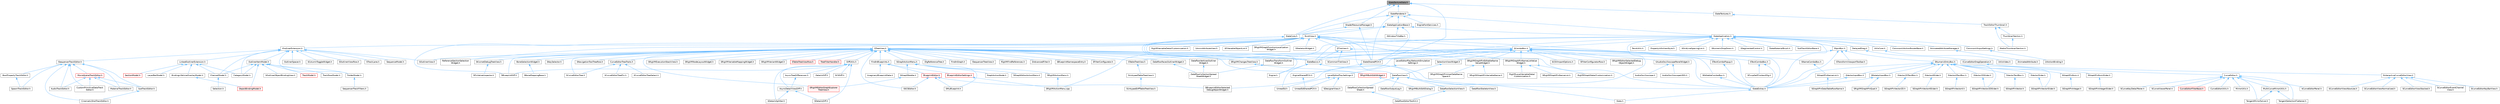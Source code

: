 digraph "SlateTextureData.h"
{
 // INTERACTIVE_SVG=YES
 // LATEX_PDF_SIZE
  bgcolor="transparent";
  edge [fontname=Helvetica,fontsize=10,labelfontname=Helvetica,labelfontsize=10];
  node [fontname=Helvetica,fontsize=10,shape=box,height=0.2,width=0.4];
  Node1 [id="Node000001",label="SlateTextureData.h",height=0.2,width=0.4,color="gray40", fillcolor="grey60", style="filled", fontcolor="black",tooltip=" "];
  Node1 -> Node2 [id="edge1_Node000001_Node000002",dir="back",color="steelblue1",style="solid",tooltip=" "];
  Node2 [id="Node000002",label="ShaderResourceManager.h",height=0.2,width=0.4,color="grey40", fillcolor="white", style="filled",URL="$d9/d80/ShaderResourceManager_8h.html",tooltip=" "];
  Node2 -> Node3 [id="edge2_Node000002_Node000003",dir="back",color="steelblue1",style="solid",tooltip=" "];
  Node3 [id="Node000003",label="SlateCore.h",height=0.2,width=0.4,color="grey40", fillcolor="white", style="filled",URL="$dc/d03/SlateCore_8h.html",tooltip=" "];
  Node3 -> Node4 [id="edge3_Node000003_Node000004",dir="back",color="steelblue1",style="solid",tooltip=" "];
  Node4 [id="Node000004",label="Engine.h",height=0.2,width=0.4,color="grey40", fillcolor="white", style="filled",URL="$d1/d34/Public_2Engine_8h.html",tooltip=" "];
  Node3 -> Node5 [id="edge4_Node000003_Node000005",dir="back",color="steelblue1",style="solid",tooltip=" "];
  Node5 [id="Node000005",label="SlateBasics.h",height=0.2,width=0.4,color="grey40", fillcolor="white", style="filled",URL="$da/d2f/SlateBasics_8h.html",tooltip=" "];
  Node5 -> Node4 [id="edge5_Node000005_Node000004",dir="back",color="steelblue1",style="solid",tooltip=" "];
  Node5 -> Node6 [id="edge6_Node000005_Node000006",dir="back",color="steelblue1",style="solid",tooltip=" "];
  Node6 [id="Node000006",label="Slate.h",height=0.2,width=0.4,color="grey40", fillcolor="white", style="filled",URL="$d2/dc0/Slate_8h.html",tooltip=" "];
  Node5 -> Node7 [id="edge7_Node000005_Node000007",dir="back",color="steelblue1",style="solid",tooltip=" "];
  Node7 [id="Node000007",label="SlateExtras.h",height=0.2,width=0.4,color="grey40", fillcolor="white", style="filled",URL="$d8/dec/SlateExtras_8h.html",tooltip=" "];
  Node7 -> Node6 [id="edge8_Node000007_Node000006",dir="back",color="steelblue1",style="solid",tooltip=" "];
  Node5 -> Node8 [id="edge9_Node000005_Node000008",dir="back",color="steelblue1",style="solid",tooltip=" "];
  Node8 [id="Node000008",label="UnrealEd.h",height=0.2,width=0.4,color="grey40", fillcolor="white", style="filled",URL="$d2/d5f/UnrealEd_8h.html",tooltip=" "];
  Node2 -> Node9 [id="edge10_Node000002_Node000009",dir="back",color="steelblue1",style="solid",tooltip=" "];
  Node9 [id="Node000009",label="SlateSharedPCH.h",height=0.2,width=0.4,color="grey40", fillcolor="white", style="filled",URL="$d1/dfc/SlateSharedPCH_8h.html",tooltip=" "];
  Node9 -> Node10 [id="edge11_Node000009_Node000010",dir="back",color="steelblue1",style="solid",tooltip=" "];
  Node10 [id="Node000010",label="EngineSharedPCH.h",height=0.2,width=0.4,color="grey40", fillcolor="white", style="filled",URL="$dc/dbb/EngineSharedPCH_8h.html",tooltip=" "];
  Node10 -> Node11 [id="edge12_Node000010_Node000011",dir="back",color="steelblue1",style="solid",tooltip=" "];
  Node11 [id="Node000011",label="UnrealEdSharedPCH.h",height=0.2,width=0.4,color="grey40", fillcolor="white", style="filled",URL="$d1/de6/UnrealEdSharedPCH_8h.html",tooltip=" "];
  Node1 -> Node3 [id="edge13_Node000001_Node000003",dir="back",color="steelblue1",style="solid",tooltip=" "];
  Node1 -> Node12 [id="edge14_Node000001_Node000012",dir="back",color="steelblue1",style="solid",tooltip=" "];
  Node12 [id="Node000012",label="SlateRenderer.h",height=0.2,width=0.4,color="grey40", fillcolor="white", style="filled",URL="$d7/d93/SlateRenderer_8h.html",tooltip=" "];
  Node12 -> Node13 [id="edge15_Node000012_Node000013",dir="back",color="steelblue1",style="solid",tooltip=" "];
  Node13 [id="Node000013",label="EngineFontServices.h",height=0.2,width=0.4,color="grey40", fillcolor="white", style="filled",URL="$d2/df7/EngineFontServices_8h.html",tooltip=" "];
  Node12 -> Node14 [id="edge16_Node000012_Node000014",dir="back",color="steelblue1",style="solid",tooltip=" "];
  Node14 [id="Node000014",label="SlateApplication.h",height=0.2,width=0.4,color="grey40", fillcolor="white", style="filled",URL="$db/d28/SlateApplication_8h.html",tooltip=" "];
  Node14 -> Node15 [id="edge17_Node000014_Node000015",dir="back",color="steelblue1",style="solid",tooltip=" "];
  Node15 [id="Node000015",label="AnimatedAttributeManager.h",height=0.2,width=0.4,color="grey40", fillcolor="white", style="filled",URL="$d8/d68/AnimatedAttributeManager_8h.html",tooltip=" "];
  Node15 -> Node16 [id="edge18_Node000015_Node000016",dir="back",color="steelblue1",style="solid",tooltip=" "];
  Node16 [id="Node000016",label="AnimatedAttribute.h",height=0.2,width=0.4,color="grey40", fillcolor="white", style="filled",URL="$dd/df4/AnimatedAttribute_8h.html",tooltip=" "];
  Node14 -> Node17 [id="edge19_Node000014_Node000017",dir="back",color="steelblue1",style="solid",tooltip=" "];
  Node17 [id="Node000017",label="CommonUIActionRouterBase.h",height=0.2,width=0.4,color="grey40", fillcolor="white", style="filled",URL="$d9/dd5/CommonUIActionRouterBase_8h.html",tooltip=" "];
  Node14 -> Node18 [id="edge20_Node000014_Node000018",dir="back",color="steelblue1",style="solid",tooltip=" "];
  Node18 [id="Node000018",label="CommonUIInputSettings.h",height=0.2,width=0.4,color="grey40", fillcolor="white", style="filled",URL="$d4/d5b/CommonUIInputSettings_8h.html",tooltip=" "];
  Node18 -> Node19 [id="edge21_Node000018_Node000019",dir="back",color="steelblue1",style="solid",tooltip=" "];
  Node19 [id="Node000019",label="UIActionBinding.h",height=0.2,width=0.4,color="grey40", fillcolor="white", style="filled",URL="$d9/d31/UIActionBinding_8h.html",tooltip=" "];
  Node14 -> Node20 [id="edge22_Node000014_Node000020",dir="back",color="steelblue1",style="solid",tooltip=" "];
  Node20 [id="Node000020",label="DelayedDrag.h",height=0.2,width=0.4,color="grey40", fillcolor="white", style="filled",URL="$d7/d2b/DelayedDrag_8h.html",tooltip=" "];
  Node20 -> Node21 [id="edge23_Node000020_Node000021",dir="back",color="steelblue1",style="solid",tooltip=" "];
  Node21 [id="Node000021",label="ICurveEditorDragOperation.h",height=0.2,width=0.4,color="grey40", fillcolor="white", style="filled",URL="$d7/d15/ICurveEditorDragOperation_8h.html",tooltip=" "];
  Node21 -> Node22 [id="edge24_Node000021_Node000022",dir="back",color="steelblue1",style="solid",tooltip=" "];
  Node22 [id="Node000022",label="CurveEditor.h",height=0.2,width=0.4,color="grey40", fillcolor="white", style="filled",URL="$d1/d27/CurveEditor_8h.html",tooltip=" "];
  Node22 -> Node23 [id="edge25_Node000022_Node000023",dir="back",color="steelblue1",style="solid",tooltip=" "];
  Node23 [id="Node000023",label="CurveEditorFilterBase.h",height=0.2,width=0.4,color="red", fillcolor="#FFF0F0", style="filled",URL="$d9/d6a/CurveEditorFilterBase_8h.html",tooltip=" "];
  Node22 -> Node32 [id="edge26_Node000022_Node000032",dir="back",color="steelblue1",style="solid",tooltip=" "];
  Node32 [id="Node000032",label="CurveEditorUtils.h",height=0.2,width=0.4,color="grey40", fillcolor="white", style="filled",URL="$d3/d81/CurveEditorUtils_8h.html",tooltip=" "];
  Node22 -> Node33 [id="edge27_Node000022_Node000033",dir="back",color="steelblue1",style="solid",tooltip=" "];
  Node33 [id="Node000033",label="MirrorUtils.h",height=0.2,width=0.4,color="grey40", fillcolor="white", style="filled",URL="$da/d75/MirrorUtils_8h.html",tooltip=" "];
  Node22 -> Node34 [id="edge28_Node000022_Node000034",dir="back",color="steelblue1",style="solid",tooltip=" "];
  Node34 [id="Node000034",label="MultiCurveMirrorUtils.h",height=0.2,width=0.4,color="grey40", fillcolor="white", style="filled",URL="$da/d1b/MultiCurveMirrorUtils_8h.html",tooltip=" "];
  Node34 -> Node35 [id="edge29_Node000034_Node000035",dir="back",color="steelblue1",style="solid",tooltip=" "];
  Node35 [id="Node000035",label="TangentMirrorSolver.h",height=0.2,width=0.4,color="grey40", fillcolor="white", style="filled",URL="$dc/dea/TangentMirrorSolver_8h.html",tooltip=" "];
  Node34 -> Node36 [id="edge30_Node000034_Node000036",dir="back",color="steelblue1",style="solid",tooltip=" "];
  Node36 [id="Node000036",label="TangentSelectionFlattener.h",height=0.2,width=0.4,color="grey40", fillcolor="white", style="filled",URL="$d7/dd8/TangentSelectionFlattener_8h.html",tooltip=" "];
  Node22 -> Node31 [id="edge31_Node000022_Node000031",dir="back",color="steelblue1",style="solid",tooltip=" "];
  Node31 [id="Node000031",label="SCurveEditorPanel.h",height=0.2,width=0.4,color="grey40", fillcolor="white", style="filled",URL="$db/d60/SCurveEditorPanel_8h.html",tooltip=" "];
  Node22 -> Node37 [id="edge32_Node000022_Node000037",dir="back",color="steelblue1",style="solid",tooltip=" "];
  Node37 [id="Node000037",label="SCurveKeyDetailPanel.h",height=0.2,width=0.4,color="grey40", fillcolor="white", style="filled",URL="$d9/d1c/SCurveKeyDetailPanel_8h.html",tooltip=" "];
  Node22 -> Node38 [id="edge33_Node000022_Node000038",dir="back",color="steelblue1",style="solid",tooltip=" "];
  Node38 [id="Node000038",label="SCurveViewerPanel.h",height=0.2,width=0.4,color="grey40", fillcolor="white", style="filled",URL="$de/d3b/SCurveViewerPanel_8h.html",tooltip=" "];
  Node22 -> Node35 [id="edge34_Node000022_Node000035",dir="back",color="steelblue1",style="solid",tooltip=" "];
  Node22 -> Node36 [id="edge35_Node000022_Node000036",dir="back",color="steelblue1",style="solid",tooltip=" "];
  Node21 -> Node39 [id="edge36_Node000021_Node000039",dir="back",color="steelblue1",style="solid",tooltip=" "];
  Node39 [id="Node000039",label="SInteractiveCurveEditorView.h",height=0.2,width=0.4,color="grey40", fillcolor="white", style="filled",URL="$d2/dd9/SInteractiveCurveEditorView_8h.html",tooltip=" "];
  Node39 -> Node40 [id="edge37_Node000039_Node000040",dir="back",color="steelblue1",style="solid",tooltip=" "];
  Node40 [id="Node000040",label="SCurveEditorEventChannel\lView.h",height=0.2,width=0.4,color="grey40", fillcolor="white", style="filled",URL="$d9/df1/SCurveEditorEventChannelView_8h.html",tooltip=" "];
  Node39 -> Node41 [id="edge38_Node000039_Node000041",dir="back",color="steelblue1",style="solid",tooltip=" "];
  Node41 [id="Node000041",label="SCurveEditorKeyBarView.h",height=0.2,width=0.4,color="grey40", fillcolor="white", style="filled",URL="$d8/d9c/SCurveEditorKeyBarView_8h.html",tooltip=" "];
  Node39 -> Node42 [id="edge39_Node000039_Node000042",dir="back",color="steelblue1",style="solid",tooltip=" "];
  Node42 [id="Node000042",label="SCurveEditorViewAbsolute.h",height=0.2,width=0.4,color="grey40", fillcolor="white", style="filled",URL="$d0/d52/SCurveEditorViewAbsolute_8h.html",tooltip=" "];
  Node39 -> Node43 [id="edge40_Node000039_Node000043",dir="back",color="steelblue1",style="solid",tooltip=" "];
  Node43 [id="Node000043",label="SCurveEditorViewNormalized.h",height=0.2,width=0.4,color="grey40", fillcolor="white", style="filled",URL="$d5/de3/SCurveEditorViewNormalized_8h.html",tooltip=" "];
  Node39 -> Node44 [id="edge41_Node000039_Node000044",dir="back",color="steelblue1",style="solid",tooltip=" "];
  Node44 [id="Node000044",label="SCurveEditorViewStacked.h",height=0.2,width=0.4,color="grey40", fillcolor="white", style="filled",URL="$d0/d5a/SCurveEditorViewStacked_8h.html",tooltip=" "];
  Node14 -> Node45 [id="edge42_Node000014_Node000045",dir="back",color="steelblue1",style="solid",tooltip=" "];
  Node45 [id="Node000045",label="PaintUtils.h",height=0.2,width=0.4,color="grey40", fillcolor="white", style="filled",URL="$d9/da6/PaintUtils_8h.html",tooltip=" "];
  Node14 -> Node46 [id="edge43_Node000014_Node000046",dir="back",color="steelblue1",style="solid",tooltip=" "];
  Node46 [id="Node000046",label="PropertyInfoViewStyle.h",height=0.2,width=0.4,color="grey40", fillcolor="white", style="filled",URL="$d0/da8/PropertyInfoViewStyle_8h.html",tooltip=" "];
  Node14 -> Node47 [id="edge44_Node000014_Node000047",dir="back",color="steelblue1",style="solid",tooltip=" "];
  Node47 [id="Node000047",label="SComboBox.h",height=0.2,width=0.4,color="grey40", fillcolor="white", style="filled",URL="$d2/dd5/SComboBox_8h.html",tooltip=" "];
  Node47 -> Node48 [id="edge45_Node000047_Node000048",dir="back",color="steelblue1",style="solid",tooltip=" "];
  Node48 [id="Node000048",label="DataflowTransformOutliner\lWidget.h",height=0.2,width=0.4,color="grey40", fillcolor="white", style="filled",URL="$d8/df9/DataflowTransformOutlinerWidget_8h.html",tooltip=" "];
  Node48 -> Node49 [id="edge46_Node000048_Node000049",dir="back",color="steelblue1",style="solid",tooltip=" "];
  Node49 [id="Node000049",label="DataflowCollectionSpread\lSheetWidget.h",height=0.2,width=0.4,color="grey40", fillcolor="white", style="filled",URL="$da/da3/DataflowCollectionSpreadSheetWidget_8h.html",tooltip=" "];
  Node47 -> Node50 [id="edge47_Node000047_Node000050",dir="back",color="steelblue1",style="solid",tooltip=" "];
  Node50 [id="Node000050",label="DataflowVerticesOutliner\lWidget.h",height=0.2,width=0.4,color="grey40", fillcolor="white", style="filled",URL="$dd/deb/DataflowVerticesOutlinerWidget_8h.html",tooltip=" "];
  Node50 -> Node49 [id="edge48_Node000050_Node000049",dir="back",color="steelblue1",style="solid",tooltip=" "];
  Node47 -> Node51 [id="edge49_Node000047_Node000051",dir="back",color="steelblue1",style="solid",tooltip=" "];
  Node51 [id="Node000051",label="LevelEditorPlayNetworkEmulation\lSettings.h",height=0.2,width=0.4,color="grey40", fillcolor="white", style="filled",URL="$d4/d35/LevelEditorPlayNetworkEmulationSettings_8h.html",tooltip=" "];
  Node51 -> Node52 [id="edge50_Node000051_Node000052",dir="back",color="steelblue1",style="solid",tooltip=" "];
  Node52 [id="Node000052",label="LevelEditorPlaySettings.h",height=0.2,width=0.4,color="grey40", fillcolor="white", style="filled",URL="$d4/d3b/LevelEditorPlaySettings_8h.html",tooltip=" "];
  Node52 -> Node53 [id="edge51_Node000052_Node000053",dir="back",color="steelblue1",style="solid",tooltip=" "];
  Node53 [id="Node000053",label="SDesignerView.h",height=0.2,width=0.4,color="grey40", fillcolor="white", style="filled",URL="$d2/d14/SDesignerView_8h.html",tooltip=" "];
  Node52 -> Node8 [id="edge52_Node000052_Node000008",dir="back",color="steelblue1",style="solid",tooltip=" "];
  Node52 -> Node11 [id="edge53_Node000052_Node000011",dir="back",color="steelblue1",style="solid",tooltip=" "];
  Node47 -> Node54 [id="edge54_Node000047_Node000054",dir="back",color="steelblue1",style="solid",tooltip=" "];
  Node54 [id="Node000054",label="SAudioOscilloscopePanelWidget.h",height=0.2,width=0.4,color="grey40", fillcolor="white", style="filled",URL="$db/d7e/SAudioOscilloscopePanelWidget_8h.html",tooltip=" "];
  Node54 -> Node55 [id="edge55_Node000054_Node000055",dir="back",color="steelblue1",style="solid",tooltip=" "];
  Node55 [id="Node000055",label="AudioOscilloscope.h",height=0.2,width=0.4,color="grey40", fillcolor="white", style="filled",URL="$d5/d81/AudioOscilloscope_8h.html",tooltip=" "];
  Node54 -> Node56 [id="edge56_Node000054_Node000056",dir="back",color="steelblue1",style="solid",tooltip=" "];
  Node56 [id="Node000056",label="AudioOscilloscopeUMG.h",height=0.2,width=0.4,color="grey40", fillcolor="white", style="filled",URL="$df/de7/AudioOscilloscopeUMG_8h.html",tooltip=" "];
  Node47 -> Node57 [id="edge57_Node000047_Node000057",dir="back",color="steelblue1",style="solid",tooltip=" "];
  Node57 [id="Node000057",label="SBlueprintEditorSelected\lDebugObjectWidget.h",height=0.2,width=0.4,color="grey40", fillcolor="white", style="filled",URL="$de/d6c/SBlueprintEditorSelectedDebugObjectWidget_8h.html",tooltip=" "];
  Node47 -> Node58 [id="edge58_Node000047_Node000058",dir="back",color="steelblue1",style="solid",tooltip=" "];
  Node58 [id="Node000058",label="SCSVImportOptions.h",height=0.2,width=0.4,color="grey40", fillcolor="white", style="filled",URL="$d7/dfe/SCSVImportOptions_8h.html",tooltip=" "];
  Node47 -> Node59 [id="edge59_Node000047_Node000059",dir="back",color="steelblue1",style="solid",tooltip=" "];
  Node59 [id="Node000059",label="SEditableComboBox.h",height=0.2,width=0.4,color="grey40", fillcolor="white", style="filled",URL="$d0/d8c/SEditableComboBox_8h.html",tooltip=" "];
  Node59 -> Node7 [id="edge60_Node000059_Node000007",dir="back",color="steelblue1",style="solid",tooltip=" "];
  Node47 -> Node60 [id="edge61_Node000047_Node000060",dir="back",color="steelblue1",style="solid",tooltip=" "];
  Node60 [id="Node000060",label="SFilterConfiguratorRow.h",height=0.2,width=0.4,color="grey40", fillcolor="white", style="filled",URL="$d2/d18/SFilterConfiguratorRow_8h.html",tooltip=" "];
  Node47 -> Node61 [id="edge62_Node000047_Node000061",dir="back",color="steelblue1",style="solid",tooltip=" "];
  Node61 [id="Node000061",label="SNameComboBox.h",height=0.2,width=0.4,color="grey40", fillcolor="white", style="filled",URL="$d8/d4b/SNameComboBox_8h.html",tooltip=" "];
  Node61 -> Node62 [id="edge63_Node000061_Node000062",dir="back",color="steelblue1",style="solid",tooltip=" "];
  Node62 [id="Node000062",label="SGraphPinNameList.h",height=0.2,width=0.4,color="grey40", fillcolor="white", style="filled",URL="$d4/d09/SGraphPinNameList_8h.html",tooltip=" "];
  Node62 -> Node63 [id="edge64_Node000062_Node000063",dir="back",color="steelblue1",style="solid",tooltip=" "];
  Node63 [id="Node000063",label="SGraphPinDataTableRowName.h",height=0.2,width=0.4,color="grey40", fillcolor="white", style="filled",URL="$d3/d40/SGraphPinDataTableRowName_8h.html",tooltip=" "];
  Node47 -> Node64 [id="edge65_Node000047_Node000064",dir="back",color="steelblue1",style="solid",tooltip=" "];
  Node64 [id="Node000064",label="SRigVMEditorSelectedDebug\lObjectWidget.h",height=0.2,width=0.4,color="grey40", fillcolor="white", style="filled",URL="$d9/dcd/SRigVMEditorSelectedDebugObjectWidget_8h.html",tooltip=" "];
  Node47 -> Node65 [id="edge66_Node000047_Node000065",dir="back",color="steelblue1",style="solid",tooltip=" "];
  Node65 [id="Node000065",label="SRigVMGraphPinEditableName\lValueWidget.h",height=0.2,width=0.4,color="grey40", fillcolor="white", style="filled",URL="$da/d0c/SRigVMGraphPinEditableNameValueWidget_8h.html",tooltip=" "];
  Node65 -> Node66 [id="edge67_Node000065_Node000066",dir="back",color="steelblue1",style="solid",tooltip=" "];
  Node66 [id="Node000066",label="SRigVMGraphPinUserDataName\lSpace.h",height=0.2,width=0.4,color="grey40", fillcolor="white", style="filled",URL="$d7/dfd/SRigVMGraphPinUserDataNameSpace_8h.html",tooltip=" "];
  Node65 -> Node67 [id="edge68_Node000065_Node000067",dir="back",color="steelblue1",style="solid",tooltip=" "];
  Node67 [id="Node000067",label="SRigVMGraphPinVariableName.h",height=0.2,width=0.4,color="grey40", fillcolor="white", style="filled",URL="$d0/da1/SRigVMGraphPinVariableName_8h.html",tooltip=" "];
  Node47 -> Node68 [id="edge69_Node000047_Node000068",dir="back",color="steelblue1",style="solid",tooltip=" "];
  Node68 [id="Node000068",label="SRigVMGraphPinNameListValue\lWidget.h",height=0.2,width=0.4,color="grey40", fillcolor="white", style="filled",URL="$dc/dac/SRigVMGraphPinNameListValueWidget_8h.html",tooltip=" "];
  Node68 -> Node69 [id="edge70_Node000068_Node000069",dir="back",color="steelblue1",style="solid",tooltip=" "];
  Node69 [id="Node000069",label="RigVMGraphDetailCustomization.h",height=0.2,width=0.4,color="grey40", fillcolor="white", style="filled",URL="$da/d8c/RigVMGraphDetailCustomization_8h.html",tooltip=" "];
  Node68 -> Node70 [id="edge71_Node000068_Node000070",dir="back",color="steelblue1",style="solid",tooltip=" "];
  Node70 [id="Node000070",label="RigVMLocalVariableDetail\lCustomization.h",height=0.2,width=0.4,color="grey40", fillcolor="white", style="filled",URL="$de/de8/RigVMLocalVariableDetailCustomization_8h.html",tooltip=" "];
  Node68 -> Node71 [id="edge72_Node000068_Node000071",dir="back",color="steelblue1",style="solid",tooltip=" "];
  Node71 [id="Node000071",label="SRigVMGraphPinNameList.h",height=0.2,width=0.4,color="grey40", fillcolor="white", style="filled",URL="$d7/dfc/SRigVMGraphPinNameList_8h.html",tooltip=" "];
  Node47 -> Node72 [id="edge73_Node000047_Node000072",dir="back",color="steelblue1",style="solid",tooltip=" "];
  Node72 [id="Node000072",label="STableTreeView.h",height=0.2,width=0.4,color="grey40", fillcolor="white", style="filled",URL="$dd/d46/STableTreeView_8h.html",tooltip=" "];
  Node72 -> Node73 [id="edge74_Node000072_Node000073",dir="back",color="steelblue1",style="solid",tooltip=" "];
  Node73 [id="Node000073",label="SUntypedTableTreeView.h",height=0.2,width=0.4,color="grey40", fillcolor="white", style="filled",URL="$da/dc1/SUntypedTableTreeView_8h.html",tooltip=" "];
  Node73 -> Node74 [id="edge75_Node000073_Node000074",dir="back",color="steelblue1",style="solid",tooltip=" "];
  Node74 [id="Node000074",label="SUntypedDiffTableTreeView.h",height=0.2,width=0.4,color="grey40", fillcolor="white", style="filled",URL="$d2/dd2/SUntypedDiffTableTreeView_8h.html",tooltip=" "];
  Node47 -> Node75 [id="edge76_Node000047_Node000075",dir="back",color="steelblue1",style="solid",tooltip=" "];
  Node75 [id="Node000075",label="STextComboBox.h",height=0.2,width=0.4,color="grey40", fillcolor="white", style="filled",URL="$d6/d14/STextComboBox_8h.html",tooltip=" "];
  Node75 -> Node76 [id="edge77_Node000075_Node000076",dir="back",color="steelblue1",style="solid",tooltip=" "];
  Node76 [id="Node000076",label="SFixupSelfContextDlg.h",height=0.2,width=0.4,color="grey40", fillcolor="white", style="filled",URL="$d5/da4/SFixupSelfContextDlg_8h.html",tooltip=" "];
  Node75 -> Node7 [id="edge78_Node000075_Node000007",dir="back",color="steelblue1",style="solid",tooltip=" "];
  Node47 -> Node77 [id="edge79_Node000047_Node000077",dir="back",color="steelblue1",style="solid",tooltip=" "];
  Node77 [id="Node000077",label="STextComboPopup.h",height=0.2,width=0.4,color="grey40", fillcolor="white", style="filled",URL="$d1/d76/STextComboPopup_8h.html",tooltip=" "];
  Node77 -> Node7 [id="edge80_Node000077_Node000007",dir="back",color="steelblue1",style="solid",tooltip=" "];
  Node47 -> Node78 [id="edge81_Node000047_Node000078",dir="back",color="steelblue1",style="solid",tooltip=" "];
  Node78 [id="Node000078",label="SelectionViewWidget.h",height=0.2,width=0.4,color="grey40", fillcolor="white", style="filled",URL="$dc/db5/SelectionViewWidget_8h.html",tooltip=" "];
  Node78 -> Node79 [id="edge82_Node000078_Node000079",dir="back",color="steelblue1",style="solid",tooltip=" "];
  Node79 [id="Node000079",label="DataflowView.h",height=0.2,width=0.4,color="grey40", fillcolor="white", style="filled",URL="$d4/d2e/DataflowView_8h.html",tooltip=" "];
  Node79 -> Node80 [id="edge83_Node000079_Node000080",dir="back",color="steelblue1",style="solid",tooltip=" "];
  Node80 [id="Node000080",label="DataflowCollectionSpread\lSheet.h",height=0.2,width=0.4,color="grey40", fillcolor="white", style="filled",URL="$da/da7/DataflowCollectionSpreadSheet_8h.html",tooltip=" "];
  Node80 -> Node81 [id="edge84_Node000080_Node000081",dir="back",color="steelblue1",style="solid",tooltip=" "];
  Node81 [id="Node000081",label="DataflowEditorToolkit.h",height=0.2,width=0.4,color="grey40", fillcolor="white", style="filled",URL="$d8/d80/DataflowEditorToolkit_8h.html",tooltip=" "];
  Node79 -> Node82 [id="edge85_Node000079_Node000082",dir="back",color="steelblue1",style="solid",tooltip=" "];
  Node82 [id="Node000082",label="DataflowOutputLog.h",height=0.2,width=0.4,color="grey40", fillcolor="white", style="filled",URL="$df/d1e/DataflowOutputLog_8h.html",tooltip=" "];
  Node79 -> Node83 [id="edge86_Node000079_Node000083",dir="back",color="steelblue1",style="solid",tooltip=" "];
  Node83 [id="Node000083",label="DataflowSelectionView.h",height=0.2,width=0.4,color="grey40", fillcolor="white", style="filled",URL="$d6/d34/DataflowSelectionView_8h.html",tooltip=" "];
  Node83 -> Node81 [id="edge87_Node000083_Node000081",dir="back",color="steelblue1",style="solid",tooltip=" "];
  Node79 -> Node84 [id="edge88_Node000079_Node000084",dir="back",color="steelblue1",style="solid",tooltip=" "];
  Node84 [id="Node000084",label="DataflowSkeletonView.h",height=0.2,width=0.4,color="grey40", fillcolor="white", style="filled",URL="$d7/df7/DataflowSkeletonView_8h.html",tooltip=" "];
  Node47 -> Node5 [id="edge89_Node000047_Node000005",dir="back",color="steelblue1",style="solid",tooltip=" "];
  Node47 -> Node7 [id="edge90_Node000047_Node000007",dir="back",color="steelblue1",style="solid",tooltip=" "];
  Node47 -> Node9 [id="edge91_Node000047_Node000009",dir="back",color="steelblue1",style="solid",tooltip=" "];
  Node14 -> Node85 [id="edge92_Node000014_Node000085",dir="back",color="steelblue1",style="solid",tooltip=" "];
  Node85 [id="Node000085",label="SGridLineSpacingList.h",height=0.2,width=0.4,color="grey40", fillcolor="white", style="filled",URL="$db/d48/SGridLineSpacingList_8h.html",tooltip=" "];
  Node14 -> Node86 [id="edge93_Node000014_Node000086",dir="back",color="steelblue1",style="solid",tooltip=" "];
  Node86 [id="Node000086",label="SNumericDropDown.h",height=0.2,width=0.4,color="grey40", fillcolor="white", style="filled",URL="$d3/d12/SNumericDropDown_8h.html",tooltip=" "];
  Node14 -> Node87 [id="edge94_Node000014_Node000087",dir="back",color="steelblue1",style="solid",tooltip=" "];
  Node87 [id="Node000087",label="SRigVMActionMenu.cpp",height=0.2,width=0.4,color="grey40", fillcolor="white", style="filled",URL="$dc/d4c/SRigVMActionMenu_8cpp.html",tooltip=" "];
  Node14 -> Node88 [id="edge95_Node000014_Node000088",dir="back",color="steelblue1",style="solid",tooltip=" "];
  Node88 [id="Node000088",label="SRigVMBulkEditDialog.h",height=0.2,width=0.4,color="grey40", fillcolor="white", style="filled",URL="$dd/d89/SRigVMBulkEditDialog_8h.html",tooltip=" "];
  Node14 -> Node89 [id="edge96_Node000014_Node000089",dir="back",color="steelblue1",style="solid",tooltip=" "];
  Node89 [id="Node000089",label="SSegmentedControl.h",height=0.2,width=0.4,color="grey40", fillcolor="white", style="filled",URL="$d3/d4f/SSegmentedControl_8h.html",tooltip=" "];
  Node14 -> Node90 [id="edge97_Node000014_Node000090",dir="back",color="steelblue1",style="solid",tooltip=" "];
  Node90 [id="Node000090",label="SSpinBox.h",height=0.2,width=0.4,color="grey40", fillcolor="white", style="filled",URL="$d5/da5/SSpinBox_8h.html",tooltip=" "];
  Node90 -> Node91 [id="edge98_Node000090_Node000091",dir="back",color="steelblue1",style="solid",tooltip=" "];
  Node91 [id="Node000091",label="SNumericEntryBox.h",height=0.2,width=0.4,color="grey40", fillcolor="white", style="filled",URL="$d8/d1a/SNumericEntryBox_8h.html",tooltip=" "];
  Node91 -> Node92 [id="edge99_Node000091_Node000092",dir="back",color="steelblue1",style="solid",tooltip=" "];
  Node92 [id="Node000092",label="SGraphPinNum.h",height=0.2,width=0.4,color="grey40", fillcolor="white", style="filled",URL="$d7/da4/SGraphPinNum_8h.html",tooltip=" "];
  Node92 -> Node93 [id="edge100_Node000092_Node000093",dir="back",color="steelblue1",style="solid",tooltip=" "];
  Node93 [id="Node000093",label="SGraphPinInteger.h",height=0.2,width=0.4,color="grey40", fillcolor="white", style="filled",URL="$df/d54/SGraphPinInteger_8h.html",tooltip=" "];
  Node91 -> Node94 [id="edge101_Node000091_Node000094",dir="back",color="steelblue1",style="solid",tooltip=" "];
  Node94 [id="Node000094",label="SGraphPinNumSlider.h",height=0.2,width=0.4,color="grey40", fillcolor="white", style="filled",URL="$d5/d00/SGraphPinNumSlider_8h.html",tooltip=" "];
  Node94 -> Node95 [id="edge102_Node000094_Node000095",dir="back",color="steelblue1",style="solid",tooltip=" "];
  Node95 [id="Node000095",label="SGraphPinIntegerSlider.h",height=0.2,width=0.4,color="grey40", fillcolor="white", style="filled",URL="$da/d60/SGraphPinIntegerSlider_8h.html",tooltip=" "];
  Node91 -> Node96 [id="edge103_Node000091_Node000096",dir="back",color="steelblue1",style="solid",tooltip=" "];
  Node96 [id="Node000096",label="SGraphPinVector2DSlider.h",height=0.2,width=0.4,color="grey40", fillcolor="white", style="filled",URL="$d7/d05/SGraphPinVector2DSlider_8h.html",tooltip=" "];
  Node91 -> Node97 [id="edge104_Node000091_Node000097",dir="back",color="steelblue1",style="solid",tooltip=" "];
  Node97 [id="Node000097",label="SGraphPinVectorSlider.h",height=0.2,width=0.4,color="grey40", fillcolor="white", style="filled",URL="$dc/d38/SGraphPinVectorSlider_8h.html",tooltip=" "];
  Node91 -> Node98 [id="edge105_Node000091_Node000098",dir="back",color="steelblue1",style="solid",tooltip=" "];
  Node98 [id="Node000098",label="SRotatorInputBox.h",height=0.2,width=0.4,color="grey40", fillcolor="white", style="filled",URL="$de/dd2/SRotatorInputBox_8h.html",tooltip=" "];
  Node98 -> Node99 [id="edge106_Node000098_Node000099",dir="back",color="steelblue1",style="solid",tooltip=" "];
  Node99 [id="Node000099",label="SRigVMGraphPinQuat.h",height=0.2,width=0.4,color="grey40", fillcolor="white", style="filled",URL="$de/dda/SRigVMGraphPinQuat_8h.html",tooltip=" "];
  Node98 -> Node7 [id="edge107_Node000098_Node000007",dir="back",color="steelblue1",style="solid",tooltip=" "];
  Node91 -> Node100 [id="edge108_Node000091_Node000100",dir="back",color="steelblue1",style="solid",tooltip=" "];
  Node100 [id="Node000100",label="SVector2DSlider.h",height=0.2,width=0.4,color="grey40", fillcolor="white", style="filled",URL="$de/d67/SVector2DSlider_8h.html",tooltip=" "];
  Node100 -> Node96 [id="edge109_Node000100_Node000096",dir="back",color="steelblue1",style="solid",tooltip=" "];
  Node91 -> Node101 [id="edge110_Node000091_Node000101",dir="back",color="steelblue1",style="solid",tooltip=" "];
  Node101 [id="Node000101",label="SVector2DTextBox.h",height=0.2,width=0.4,color="grey40", fillcolor="white", style="filled",URL="$d6/d71/SVector2DTextBox_8h.html",tooltip=" "];
  Node101 -> Node102 [id="edge111_Node000101_Node000102",dir="back",color="steelblue1",style="solid",tooltip=" "];
  Node102 [id="Node000102",label="SGraphPinVector2D.h",height=0.2,width=0.4,color="grey40", fillcolor="white", style="filled",URL="$d7/d67/SGraphPinVector2D_8h.html",tooltip=" "];
  Node91 -> Node103 [id="edge112_Node000091_Node000103",dir="back",color="steelblue1",style="solid",tooltip=" "];
  Node103 [id="Node000103",label="SVector4Slider.h",height=0.2,width=0.4,color="grey40", fillcolor="white", style="filled",URL="$d4/dec/SVector4Slider_8h.html",tooltip=" "];
  Node103 -> Node104 [id="edge113_Node000103_Node000104",dir="back",color="steelblue1",style="solid",tooltip=" "];
  Node104 [id="Node000104",label="SGraphPinVector4Slider.h",height=0.2,width=0.4,color="grey40", fillcolor="white", style="filled",URL="$d9/db8/SGraphPinVector4Slider_8h.html",tooltip=" "];
  Node91 -> Node105 [id="edge114_Node000091_Node000105",dir="back",color="steelblue1",style="solid",tooltip=" "];
  Node105 [id="Node000105",label="SVector4TextBox.h",height=0.2,width=0.4,color="grey40", fillcolor="white", style="filled",URL="$dd/da4/SVector4TextBox_8h.html",tooltip=" "];
  Node105 -> Node106 [id="edge115_Node000105_Node000106",dir="back",color="steelblue1",style="solid",tooltip=" "];
  Node106 [id="Node000106",label="SGraphPinVector4.h",height=0.2,width=0.4,color="grey40", fillcolor="white", style="filled",URL="$d4/d94/SGraphPinVector4_8h.html",tooltip=" "];
  Node91 -> Node107 [id="edge116_Node000091_Node000107",dir="back",color="steelblue1",style="solid",tooltip=" "];
  Node107 [id="Node000107",label="SVectorInputBox.h",height=0.2,width=0.4,color="grey40", fillcolor="white", style="filled",URL="$df/d44/SVectorInputBox_8h.html",tooltip=" "];
  Node107 -> Node7 [id="edge117_Node000107_Node000007",dir="back",color="steelblue1",style="solid",tooltip=" "];
  Node91 -> Node108 [id="edge118_Node000091_Node000108",dir="back",color="steelblue1",style="solid",tooltip=" "];
  Node108 [id="Node000108",label="SVectorSlider.h",height=0.2,width=0.4,color="grey40", fillcolor="white", style="filled",URL="$d2/db5/SVectorSlider_8h.html",tooltip=" "];
  Node108 -> Node97 [id="edge119_Node000108_Node000097",dir="back",color="steelblue1",style="solid",tooltip=" "];
  Node91 -> Node109 [id="edge120_Node000091_Node000109",dir="back",color="steelblue1",style="solid",tooltip=" "];
  Node109 [id="Node000109",label="SVectorTextBox.h",height=0.2,width=0.4,color="grey40", fillcolor="white", style="filled",URL="$df/db8/SVectorTextBox_8h.html",tooltip=" "];
  Node109 -> Node110 [id="edge121_Node000109_Node000110",dir="back",color="steelblue1",style="solid",tooltip=" "];
  Node110 [id="Node000110",label="SGraphPinVector.h",height=0.2,width=0.4,color="grey40", fillcolor="white", style="filled",URL="$d8/de7/SGraphPinVector_8h.html",tooltip=" "];
  Node91 -> Node7 [id="edge122_Node000091_Node000007",dir="back",color="steelblue1",style="solid",tooltip=" "];
  Node90 -> Node111 [id="edge123_Node000090_Node000111",dir="back",color="steelblue1",style="solid",tooltip=" "];
  Node111 [id="Node000111",label="STransformViewportToolbar.h",height=0.2,width=0.4,color="grey40", fillcolor="white", style="filled",URL="$d8/da8/STransformViewportToolbar_8h.html",tooltip=" "];
  Node90 -> Node5 [id="edge124_Node000090_Node000005",dir="back",color="steelblue1",style="solid",tooltip=" "];
  Node90 -> Node7 [id="edge125_Node000090_Node000007",dir="back",color="steelblue1",style="solid",tooltip=" "];
  Node14 -> Node5 [id="edge126_Node000014_Node000005",dir="back",color="steelblue1",style="solid",tooltip=" "];
  Node14 -> Node7 [id="edge127_Node000014_Node000007",dir="back",color="steelblue1",style="solid",tooltip=" "];
  Node14 -> Node112 [id="edge128_Node000014_Node000112",dir="back",color="steelblue1",style="solid",tooltip=" "];
  Node112 [id="Node000112",label="SlateMaterialBrush.h",height=0.2,width=0.4,color="grey40", fillcolor="white", style="filled",URL="$d0/d58/SlateMaterialBrush_8h.html",tooltip=" "];
  Node14 -> Node9 [id="edge129_Node000014_Node000009",dir="back",color="steelblue1",style="solid",tooltip=" "];
  Node14 -> Node113 [id="edge130_Node000014_Node000113",dir="back",color="steelblue1",style="solid",tooltip=" "];
  Node113 [id="Node000113",label="SubTrackEditorBase.h",height=0.2,width=0.4,color="grey40", fillcolor="white", style="filled",URL="$db/d33/SubTrackEditorBase_8h.html",tooltip=" "];
  Node14 -> Node114 [id="edge131_Node000014_Node000114",dir="back",color="steelblue1",style="solid",tooltip=" "];
  Node114 [id="Node000114",label="UtilsCore.h",height=0.2,width=0.4,color="grey40", fillcolor="white", style="filled",URL="$d2/d12/UtilsCore_8h.html",tooltip=" "];
  Node114 -> Node115 [id="edge132_Node000114_Node000115",dir="back",color="steelblue1",style="solid",tooltip=" "];
  Node115 [id="Node000115",label="UtilsVideo.h",height=0.2,width=0.4,color="grey40", fillcolor="white", style="filled",URL="$d0/d2e/UtilsVideo_8h.html",tooltip=" "];
  Node12 -> Node116 [id="edge133_Node000012_Node000116",dir="back",color="steelblue1",style="solid",tooltip=" "];
  Node116 [id="Node000116",label="SlateApplicationBase.h",height=0.2,width=0.4,color="grey40", fillcolor="white", style="filled",URL="$d2/dfe/SlateApplicationBase_8h.html",tooltip=" "];
  Node116 -> Node117 [id="edge134_Node000116_Node000117",dir="back",color="steelblue1",style="solid",tooltip=" "];
  Node117 [id="Node000117",label="SListView.h",height=0.2,width=0.4,color="grey40", fillcolor="white", style="filled",URL="$db/db5/SListView_8h.html",tooltip=" "];
  Node117 -> Node79 [id="edge135_Node000117_Node000079",dir="back",color="steelblue1",style="solid",tooltip=" "];
  Node117 -> Node118 [id="edge136_Node000117_Node000118",dir="back",color="steelblue1",style="solid",tooltip=" "];
  Node118 [id="Node000118",label="IOutlinerExtension.h",height=0.2,width=0.4,color="grey40", fillcolor="white", style="filled",URL="$db/d1a/IOutlinerExtension_8h.html",tooltip=" "];
  Node118 -> Node119 [id="edge137_Node000118_Node000119",dir="back",color="steelblue1",style="solid",tooltip=" "];
  Node119 [id="Node000119",label="CategoryModel.h",height=0.2,width=0.4,color="grey40", fillcolor="white", style="filled",URL="$db/dfe/CategoryModel_8h.html",tooltip=" "];
  Node118 -> Node120 [id="edge138_Node000118_Node000120",dir="back",color="steelblue1",style="solid",tooltip=" "];
  Node120 [id="Node000120",label="ChannelModel.h",height=0.2,width=0.4,color="grey40", fillcolor="white", style="filled",URL="$de/d30/ChannelModel_8h.html",tooltip=" "];
  Node120 -> Node121 [id="edge139_Node000120_Node000121",dir="back",color="steelblue1",style="solid",tooltip=" "];
  Node121 [id="Node000121",label="Selection.h",height=0.2,width=0.4,color="grey40", fillcolor="white", style="filled",URL="$dd/dc2/Editor_2Sequencer_2Public_2MVVM_2Selection_2Selection_8h.html",tooltip=" "];
  Node118 -> Node122 [id="edge140_Node000118_Node000122",dir="back",color="steelblue1",style="solid",tooltip=" "];
  Node122 [id="Node000122",label="FolderModel.h",height=0.2,width=0.4,color="grey40", fillcolor="white", style="filled",URL="$d4/d1d/FolderModel_8h.html",tooltip=" "];
  Node122 -> Node123 [id="edge141_Node000122_Node000123",dir="back",color="steelblue1",style="solid",tooltip=" "];
  Node123 [id="Node000123",label="SequencerTrackFilters.h",height=0.2,width=0.4,color="grey40", fillcolor="white", style="filled",URL="$df/d72/SequencerTrackFilters_8h.html",tooltip=" "];
  Node118 -> Node124 [id="edge142_Node000118_Node000124",dir="back",color="steelblue1",style="solid",tooltip=" "];
  Node124 [id="Node000124",label="ISequencerTrackEditor.h",height=0.2,width=0.4,color="grey40", fillcolor="white", style="filled",URL="$df/dca/ISequencerTrackEditor_8h.html",tooltip=" "];
  Node124 -> Node125 [id="edge143_Node000124_Node000125",dir="back",color="steelblue1",style="solid",tooltip=" "];
  Node125 [id="Node000125",label="AudioTrackEditor.h",height=0.2,width=0.4,color="grey40", fillcolor="white", style="filled",URL="$dd/d96/AudioTrackEditor_8h.html",tooltip=" "];
  Node124 -> Node126 [id="edge144_Node000124_Node000126",dir="back",color="steelblue1",style="solid",tooltip=" "];
  Node126 [id="Node000126",label="BoolPropertyTrackEditor.h",height=0.2,width=0.4,color="grey40", fillcolor="white", style="filled",URL="$db/d07/BoolPropertyTrackEditor_8h.html",tooltip=" "];
  Node126 -> Node127 [id="edge145_Node000126_Node000127",dir="back",color="steelblue1",style="solid",tooltip=" "];
  Node127 [id="Node000127",label="SpawnTrackEditor.h",height=0.2,width=0.4,color="grey40", fillcolor="white", style="filled",URL="$d5/dac/SpawnTrackEditor_8h.html",tooltip=" "];
  Node124 -> Node128 [id="edge146_Node000124_Node000128",dir="back",color="steelblue1",style="solid",tooltip=" "];
  Node128 [id="Node000128",label="CinematicShotTrackEditor.h",height=0.2,width=0.4,color="grey40", fillcolor="white", style="filled",URL="$d3/d0c/CinematicShotTrackEditor_8h.html",tooltip=" "];
  Node124 -> Node129 [id="edge147_Node000124_Node000129",dir="back",color="steelblue1",style="solid",tooltip=" "];
  Node129 [id="Node000129",label="CustomPrimitiveDataTrack\lEditor.h",height=0.2,width=0.4,color="grey40", fillcolor="white", style="filled",URL="$dc/d8f/CustomPrimitiveDataTrackEditor_8h.html",tooltip=" "];
  Node124 -> Node130 [id="edge148_Node000124_Node000130",dir="back",color="steelblue1",style="solid",tooltip=" "];
  Node130 [id="Node000130",label="MaterialTrackEditor.h",height=0.2,width=0.4,color="grey40", fillcolor="white", style="filled",URL="$d1/d9f/MaterialTrackEditor_8h.html",tooltip=" "];
  Node124 -> Node131 [id="edge149_Node000124_Node000131",dir="back",color="steelblue1",style="solid",tooltip=" "];
  Node131 [id="Node000131",label="MovieSceneTrackEditor.h",height=0.2,width=0.4,color="red", fillcolor="#FFF0F0", style="filled",URL="$db/d6c/MovieSceneTrackEditor_8h.html",tooltip=" "];
  Node131 -> Node125 [id="edge150_Node000131_Node000125",dir="back",color="steelblue1",style="solid",tooltip=" "];
  Node131 -> Node129 [id="edge151_Node000131_Node000129",dir="back",color="steelblue1",style="solid",tooltip=" "];
  Node131 -> Node130 [id="edge152_Node000131_Node000130",dir="back",color="steelblue1",style="solid",tooltip=" "];
  Node131 -> Node137 [id="edge153_Node000131_Node000137",dir="back",color="steelblue1",style="solid",tooltip=" "];
  Node137 [id="Node000137",label="SubTrackEditor.h",height=0.2,width=0.4,color="grey40", fillcolor="white", style="filled",URL="$d8/d5b/SubTrackEditor_8h.html",tooltip=" "];
  Node137 -> Node128 [id="edge154_Node000137_Node000128",dir="back",color="steelblue1",style="solid",tooltip=" "];
  Node124 -> Node127 [id="edge155_Node000124_Node000127",dir="back",color="steelblue1",style="solid",tooltip=" "];
  Node124 -> Node137 [id="edge156_Node000124_Node000137",dir="back",color="steelblue1",style="solid",tooltip=" "];
  Node118 -> Node155 [id="edge157_Node000118_Node000155",dir="back",color="steelblue1",style="solid",tooltip=" "];
  Node155 [id="Node000155",label="LinkedOutlinerExtension.h",height=0.2,width=0.4,color="grey40", fillcolor="white", style="filled",URL="$da/d0f/LinkedOutlinerExtension_8h.html",tooltip=" "];
  Node155 -> Node156 [id="edge158_Node000155_Node000156",dir="back",color="steelblue1",style="solid",tooltip=" "];
  Node156 [id="Node000156",label="BindingLifetimeOverlayModel.h",height=0.2,width=0.4,color="grey40", fillcolor="white", style="filled",URL="$d2/d69/BindingLifetimeOverlayModel_8h.html",tooltip=" "];
  Node156 -> Node157 [id="edge159_Node000156_Node000157",dir="back",color="steelblue1",style="solid",tooltip=" "];
  Node157 [id="Node000157",label="ObjectBindingModel.h",height=0.2,width=0.4,color="red", fillcolor="#FFF0F0", style="filled",URL="$de/dbc/ObjectBindingModel_8h.html",tooltip=" "];
  Node155 -> Node119 [id="edge160_Node000155_Node000119",dir="back",color="steelblue1",style="solid",tooltip=" "];
  Node155 -> Node120 [id="edge161_Node000155_Node000120",dir="back",color="steelblue1",style="solid",tooltip=" "];
  Node155 -> Node163 [id="edge162_Node000155_Node000163",dir="back",color="steelblue1",style="solid",tooltip=" "];
  Node163 [id="Node000163",label="LayerBarModel.h",height=0.2,width=0.4,color="grey40", fillcolor="white", style="filled",URL="$dd/daa/LayerBarModel_8h.html",tooltip=" "];
  Node155 -> Node164 [id="edge163_Node000155_Node000164",dir="back",color="steelblue1",style="solid",tooltip=" "];
  Node164 [id="Node000164",label="SectionModel.h",height=0.2,width=0.4,color="red", fillcolor="#FFF0F0", style="filled",URL="$d7/d0c/SectionModel_8h.html",tooltip=" "];
  Node118 -> Node169 [id="edge164_Node000118_Node000169",dir="back",color="steelblue1",style="solid",tooltip=" "];
  Node169 [id="Node000169",label="OutlinerItemModel.h",height=0.2,width=0.4,color="grey40", fillcolor="white", style="filled",URL="$da/dbf/OutlinerItemModel_8h.html",tooltip=" "];
  Node169 -> Node119 [id="edge165_Node000169_Node000119",dir="back",color="steelblue1",style="solid",tooltip=" "];
  Node169 -> Node120 [id="edge166_Node000169_Node000120",dir="back",color="steelblue1",style="solid",tooltip=" "];
  Node169 -> Node122 [id="edge167_Node000169_Node000122",dir="back",color="steelblue1",style="solid",tooltip=" "];
  Node169 -> Node157 [id="edge168_Node000169_Node000157",dir="back",color="steelblue1",style="solid",tooltip=" "];
  Node169 -> Node170 [id="edge169_Node000169_Node000170",dir="back",color="steelblue1",style="solid",tooltip=" "];
  Node170 [id="Node000170",label="SOutlinerObjectBindingView.h",height=0.2,width=0.4,color="grey40", fillcolor="white", style="filled",URL="$d1/dfa/SOutlinerObjectBindingView_8h.html",tooltip=" "];
  Node169 -> Node166 [id="edge170_Node000169_Node000166",dir="back",color="steelblue1",style="solid",tooltip=" "];
  Node166 [id="Node000166",label="TrackModel.h",height=0.2,width=0.4,color="red", fillcolor="#FFF0F0", style="filled",URL="$db/d94/TrackModel_8h.html",tooltip=" "];
  Node169 -> Node168 [id="edge171_Node000169_Node000168",dir="back",color="steelblue1",style="solid",tooltip=" "];
  Node168 [id="Node000168",label="TrackRowModel.h",height=0.2,width=0.4,color="grey40", fillcolor="white", style="filled",URL="$d8/db5/TrackRowModel_8h.html",tooltip=" "];
  Node118 -> Node171 [id="edge172_Node000118_Node000171",dir="back",color="steelblue1",style="solid",tooltip=" "];
  Node171 [id="Node000171",label="OutlinerSpacer.h",height=0.2,width=0.4,color="grey40", fillcolor="white", style="filled",URL="$dd/d3e/OutlinerSpacer_8h.html",tooltip=" "];
  Node118 -> Node172 [id="edge173_Node000118_Node000172",dir="back",color="steelblue1",style="solid",tooltip=" "];
  Node172 [id="Node000172",label="SColumnToggleWidget.h",height=0.2,width=0.4,color="grey40", fillcolor="white", style="filled",URL="$de/d8d/SColumnToggleWidget_8h.html",tooltip=" "];
  Node118 -> Node173 [id="edge174_Node000118_Node000173",dir="back",color="steelblue1",style="solid",tooltip=" "];
  Node173 [id="Node000173",label="SOutlinerView.h",height=0.2,width=0.4,color="grey40", fillcolor="white", style="filled",URL="$d5/de1/SOutlinerView_8h.html",tooltip=" "];
  Node118 -> Node174 [id="edge175_Node000118_Node000174",dir="back",color="steelblue1",style="solid",tooltip=" "];
  Node174 [id="Node000174",label="SOutlinerViewRow.h",height=0.2,width=0.4,color="grey40", fillcolor="white", style="filled",URL="$db/de3/SOutlinerViewRow_8h.html",tooltip=" "];
  Node118 -> Node175 [id="edge176_Node000118_Node000175",dir="back",color="steelblue1",style="solid",tooltip=" "];
  Node175 [id="Node000175",label="STrackLane.h",height=0.2,width=0.4,color="grey40", fillcolor="white", style="filled",URL="$d2/d8f/STrackLane_8h.html",tooltip=" "];
  Node118 -> Node176 [id="edge177_Node000118_Node000176",dir="back",color="steelblue1",style="solid",tooltip=" "];
  Node176 [id="Node000176",label="SequenceModel.h",height=0.2,width=0.4,color="grey40", fillcolor="white", style="filled",URL="$d4/d28/SequenceModel_8h.html",tooltip=" "];
  Node117 -> Node177 [id="edge178_Node000117_Node000177",dir="back",color="steelblue1",style="solid",tooltip=" "];
  Node177 [id="Node000177",label="ReferenceSectionSelection\lWidget.h",height=0.2,width=0.4,color="grey40", fillcolor="white", style="filled",URL="$db/d75/ReferenceSectionSelectionWidget_8h.html",tooltip=" "];
  Node117 -> Node178 [id="edge179_Node000117_Node000178",dir="back",color="steelblue1",style="solid",tooltip=" "];
  Node178 [id="Node000178",label="RigVMVariableDetailCustomization.h",height=0.2,width=0.4,color="grey40", fillcolor="white", style="filled",URL="$d3/d24/RigVMVariableDetailCustomization_8h.html",tooltip=" "];
  Node117 -> Node179 [id="edge180_Node000117_Node000179",dir="back",color="steelblue1",style="solid",tooltip=" "];
  Node179 [id="Node000179",label="SAnimAttributeView.h",height=0.2,width=0.4,color="grey40", fillcolor="white", style="filled",URL="$df/d42/SAnimAttributeView_8h.html",tooltip=" "];
  Node117 -> Node180 [id="edge181_Node000117_Node000180",dir="back",color="steelblue1",style="solid",tooltip=" "];
  Node180 [id="Node000180",label="SBlueprintDiff.h",height=0.2,width=0.4,color="grey40", fillcolor="white", style="filled",URL="$de/d6d/SBlueprintDiff_8h.html",tooltip=" "];
  Node117 -> Node47 [id="edge182_Node000117_Node000047",dir="back",color="steelblue1",style="solid",tooltip=" "];
  Node117 -> Node181 [id="edge183_Node000117_Node000181",dir="back",color="steelblue1",style="solid",tooltip=" "];
  Node181 [id="Node000181",label="SFilterableObjectList.h",height=0.2,width=0.4,color="grey40", fillcolor="white", style="filled",URL="$dc/de4/SFilterableObjectList_8h.html",tooltip=" "];
  Node117 -> Node182 [id="edge184_Node000117_Node000182",dir="back",color="steelblue1",style="solid",tooltip=" "];
  Node182 [id="Node000182",label="SRigVMGraphFunctionLocalization\lWidget.h",height=0.2,width=0.4,color="grey40", fillcolor="white", style="filled",URL="$dd/d59/SRigVMGraphFunctionLocalizationWidget_8h.html",tooltip=" "];
  Node117 -> Node65 [id="edge185_Node000117_Node000065",dir="back",color="steelblue1",style="solid",tooltip=" "];
  Node117 -> Node68 [id="edge186_Node000117_Node000068",dir="back",color="steelblue1",style="solid",tooltip=" "];
  Node117 -> Node183 [id="edge187_Node000117_Node000183",dir="back",color="steelblue1",style="solid",tooltip=" "];
  Node183 [id="Node000183",label="SSkeletonWidget.h",height=0.2,width=0.4,color="grey40", fillcolor="white", style="filled",URL="$dd/da7/SSkeletonWidget_8h.html",tooltip=" "];
  Node117 -> Node184 [id="edge188_Node000117_Node000184",dir="back",color="steelblue1",style="solid",tooltip=" "];
  Node184 [id="Node000184",label="STileView.h",height=0.2,width=0.4,color="grey40", fillcolor="white", style="filled",URL="$da/dd5/STileView_8h.html",tooltip=" "];
  Node184 -> Node185 [id="edge189_Node000184_Node000185",dir="back",color="steelblue1",style="solid",tooltip=" "];
  Node185 [id="Node000185",label="SCommonTileView.h",height=0.2,width=0.4,color="grey40", fillcolor="white", style="filled",URL="$de/d0c/SCommonTileView_8h.html",tooltip=" "];
  Node184 -> Node5 [id="edge190_Node000184_Node000005",dir="back",color="steelblue1",style="solid",tooltip=" "];
  Node184 -> Node7 [id="edge191_Node000184_Node000007",dir="back",color="steelblue1",style="solid",tooltip=" "];
  Node117 -> Node186 [id="edge192_Node000117_Node000186",dir="back",color="steelblue1",style="solid",tooltip=" "];
  Node186 [id="Node000186",label="STreeView.h",height=0.2,width=0.4,color="grey40", fillcolor="white", style="filled",URL="$de/dea/STreeView_8h.html",tooltip=" "];
  Node186 -> Node187 [id="edge193_Node000186_Node000187",dir="back",color="steelblue1",style="solid",tooltip=" "];
  Node187 [id="Node000187",label="BoneSelectionWidget.h",height=0.2,width=0.4,color="grey40", fillcolor="white", style="filled",URL="$d4/dd3/BoneSelectionWidget_8h.html",tooltip=" "];
  Node187 -> Node188 [id="edge194_Node000187_Node000188",dir="back",color="steelblue1",style="solid",tooltip=" "];
  Node188 [id="Node000188",label="SBoneMappingBase.h",height=0.2,width=0.4,color="grey40", fillcolor="white", style="filled",URL="$d7/d49/SBoneMappingBase_8h.html",tooltip=" "];
  Node186 -> Node189 [id="edge195_Node000186_Node000189",dir="back",color="steelblue1",style="solid",tooltip=" "];
  Node189 [id="Node000189",label="CurveEditorTreeTraits.h",height=0.2,width=0.4,color="grey40", fillcolor="white", style="filled",URL="$d4/d4a/CurveEditorTreeTraits_8h.html",tooltip=" "];
  Node189 -> Node190 [id="edge196_Node000189_Node000190",dir="back",color="steelblue1",style="solid",tooltip=" "];
  Node190 [id="Node000190",label="SCurveEditorTree.h",height=0.2,width=0.4,color="grey40", fillcolor="white", style="filled",URL="$da/da4/SCurveEditorTree_8h.html",tooltip=" "];
  Node189 -> Node191 [id="edge197_Node000189_Node000191",dir="back",color="steelblue1",style="solid",tooltip=" "];
  Node191 [id="Node000191",label="SCurveEditorTreePin.h",height=0.2,width=0.4,color="grey40", fillcolor="white", style="filled",URL="$db/d44/SCurveEditorTreePin_8h.html",tooltip=" "];
  Node189 -> Node192 [id="edge198_Node000189_Node000192",dir="back",color="steelblue1",style="solid",tooltip=" "];
  Node192 [id="Node000192",label="SCurveEditorTreeSelect.h",height=0.2,width=0.4,color="grey40", fillcolor="white", style="filled",URL="$d9/d58/SCurveEditorTreeSelect_8h.html",tooltip=" "];
  Node186 -> Node193 [id="edge199_Node000186_Node000193",dir="back",color="steelblue1",style="solid",tooltip=" "];
  Node193 [id="Node000193",label="DataflowFacesOutlinerWidget.h",height=0.2,width=0.4,color="grey40", fillcolor="white", style="filled",URL="$d1/d1c/DataflowFacesOutlinerWidget_8h.html",tooltip=" "];
  Node193 -> Node49 [id="edge200_Node000193_Node000049",dir="back",color="steelblue1",style="solid",tooltip=" "];
  Node186 -> Node48 [id="edge201_Node000186_Node000048",dir="back",color="steelblue1",style="solid",tooltip=" "];
  Node186 -> Node50 [id="edge202_Node000186_Node000050",dir="back",color="steelblue1",style="solid",tooltip=" "];
  Node186 -> Node194 [id="edge203_Node000186_Node000194",dir="back",color="steelblue1",style="solid",tooltip=" "];
  Node194 [id="Node000194",label="DiffUtils.h",height=0.2,width=0.4,color="grey40", fillcolor="white", style="filled",URL="$d4/d91/DiffUtils_8h.html",tooltip=" "];
  Node194 -> Node195 [id="edge204_Node000194_Node000195",dir="back",color="steelblue1",style="solid",tooltip=" "];
  Node195 [id="Node000195",label="AsyncDetailViewDiff.h",height=0.2,width=0.4,color="grey40", fillcolor="white", style="filled",URL="$dc/d54/AsyncDetailViewDiff_8h.html",tooltip=" "];
  Node195 -> Node196 [id="edge205_Node000195_Node000196",dir="back",color="steelblue1",style="solid",tooltip=" "];
  Node196 [id="Node000196",label="SDetailsDiff.h",height=0.2,width=0.4,color="grey40", fillcolor="white", style="filled",URL="$da/d09/SDetailsDiff_8h.html",tooltip=" "];
  Node195 -> Node197 [id="edge206_Node000195_Node000197",dir="back",color="steelblue1",style="solid",tooltip=" "];
  Node197 [id="Node000197",label="SDetailsSplitter.h",height=0.2,width=0.4,color="grey40", fillcolor="white", style="filled",URL="$d5/de5/SDetailsSplitter_8h.html",tooltip=" "];
  Node194 -> Node198 [id="edge207_Node000194_Node000198",dir="back",color="steelblue1",style="solid",tooltip=" "];
  Node198 [id="Node000198",label="AsyncTreeDifferences.h",height=0.2,width=0.4,color="grey40", fillcolor="white", style="filled",URL="$dd/d63/AsyncTreeDifferences_8h.html",tooltip=" "];
  Node198 -> Node195 [id="edge208_Node000198_Node000195",dir="back",color="steelblue1",style="solid",tooltip=" "];
  Node194 -> Node199 [id="edge209_Node000194_Node000199",dir="back",color="steelblue1",style="solid",tooltip=" "];
  Node199 [id="Node000199",label="DetailsDiff.h",height=0.2,width=0.4,color="grey40", fillcolor="white", style="filled",URL="$de/dfc/DetailsDiff_8h.html",tooltip=" "];
  Node194 -> Node180 [id="edge210_Node000194_Node000180",dir="back",color="steelblue1",style="solid",tooltip=" "];
  Node194 -> Node200 [id="edge211_Node000194_Node000200",dir="back",color="steelblue1",style="solid",tooltip=" "];
  Node200 [id="Node000200",label="SCSDiff.h",height=0.2,width=0.4,color="grey40", fillcolor="white", style="filled",URL="$da/dc5/SCSDiff_8h.html",tooltip=" "];
  Node194 -> Node196 [id="edge212_Node000194_Node000196",dir="back",color="steelblue1",style="solid",tooltip=" "];
  Node194 -> Node197 [id="edge213_Node000194_Node000197",dir="back",color="steelblue1",style="solid",tooltip=" "];
  Node186 -> Node201 [id="edge214_Node000186_Node000201",dir="back",color="steelblue1",style="solid",tooltip=" "];
  Node201 [id="Node000201",label="DlgReferenceTree.h",height=0.2,width=0.4,color="grey40", fillcolor="white", style="filled",URL="$db/dd3/DlgReferenceTree_8h.html",tooltip=" "];
  Node186 -> Node202 [id="edge215_Node000186_Node000202",dir="back",color="steelblue1",style="solid",tooltip=" "];
  Node202 [id="Node000202",label="FindInBlueprints.h",height=0.2,width=0.4,color="grey40", fillcolor="white", style="filled",URL="$d0/d27/FindInBlueprints_8h.html",tooltip=" "];
  Node202 -> Node203 [id="edge216_Node000202_Node000203",dir="back",color="steelblue1",style="solid",tooltip=" "];
  Node203 [id="Node000203",label="BlueprintEditor.h",height=0.2,width=0.4,color="red", fillcolor="#FFF0F0", style="filled",URL="$df/d7d/BlueprintEditor_8h.html",tooltip=" "];
  Node203 -> Node57 [id="edge217_Node000203_Node000057",dir="back",color="steelblue1",style="solid",tooltip=" "];
  Node203 -> Node210 [id="edge218_Node000203_Node000210",dir="back",color="steelblue1",style="solid",tooltip=" "];
  Node210 [id="Node000210",label="SMyBlueprint.h",height=0.2,width=0.4,color="grey40", fillcolor="white", style="filled",URL="$d3/d34/SMyBlueprint_8h.html",tooltip=" "];
  Node203 -> Node211 [id="edge219_Node000203_Node000211",dir="back",color="steelblue1",style="solid",tooltip=" "];
  Node211 [id="Node000211",label="SSCSEditor.h",height=0.2,width=0.4,color="grey40", fillcolor="white", style="filled",URL="$d0/d2e/SSCSEditor_8h.html",tooltip=" "];
  Node202 -> Node214 [id="edge220_Node000202_Node000214",dir="back",color="steelblue1",style="solid",tooltip=" "];
  Node214 [id="Node000214",label="BlueprintEditorSettings.h",height=0.2,width=0.4,color="red", fillcolor="#FFF0F0", style="filled",URL="$d4/dbc/BlueprintEditorSettings_8h.html",tooltip=" "];
  Node214 -> Node87 [id="edge221_Node000214_Node000087",dir="back",color="steelblue1",style="solid",tooltip=" "];
  Node202 -> Node217 [id="edge222_Node000202_Node000217",dir="back",color="steelblue1",style="solid",tooltip=" "];
  Node217 [id="Node000217",label="ImaginaryBlueprintData.h",height=0.2,width=0.4,color="grey40", fillcolor="white", style="filled",URL="$d9/d16/ImaginaryBlueprintData_8h.html",tooltip=" "];
  Node186 -> Node218 [id="edge223_Node000186_Node000218",dir="back",color="steelblue1",style="solid",tooltip=" "];
  Node218 [id="Node000218",label="FindInGraph.h",height=0.2,width=0.4,color="grey40", fillcolor="white", style="filled",URL="$de/d36/FindInGraph_8h.html",tooltip=" "];
  Node186 -> Node219 [id="edge224_Node000186_Node000219",dir="back",color="steelblue1",style="solid",tooltip=" "];
  Node219 [id="Node000219",label="ISequencerTreeView.h",height=0.2,width=0.4,color="grey40", fillcolor="white", style="filled",URL="$df/db6/ISequencerTreeView_8h.html",tooltip=" "];
  Node186 -> Node177 [id="edge225_Node000186_Node000177",dir="back",color="steelblue1",style="solid",tooltip=" "];
  Node186 -> Node220 [id="edge226_Node000186_Node000220",dir="back",color="steelblue1",style="solid",tooltip=" "];
  Node220 [id="Node000220",label="RigVMFindReferences.h",height=0.2,width=0.4,color="grey40", fillcolor="white", style="filled",URL="$df/da2/RigVMFindReferences_8h.html",tooltip=" "];
  Node186 -> Node221 [id="edge227_Node000186_Node000221",dir="back",color="steelblue1",style="solid",tooltip=" "];
  Node221 [id="Node000221",label="SAdvancedFilter.h",height=0.2,width=0.4,color="grey40", fillcolor="white", style="filled",URL="$d1/d68/SAdvancedFilter_8h.html",tooltip=" "];
  Node186 -> Node180 [id="edge228_Node000186_Node000180",dir="back",color="steelblue1",style="solid",tooltip=" "];
  Node186 -> Node222 [id="edge229_Node000186_Node000222",dir="back",color="steelblue1",style="solid",tooltip=" "];
  Node222 [id="Node000222",label="SBlueprintNamespaceEntry.h",height=0.2,width=0.4,color="grey40", fillcolor="white", style="filled",URL="$d4/d22/SBlueprintNamespaceEntry_8h.html",tooltip=" "];
  Node186 -> Node190 [id="edge230_Node000186_Node000190",dir="back",color="steelblue1",style="solid",tooltip=" "];
  Node186 -> Node223 [id="edge231_Node000186_Node000223",dir="back",color="steelblue1",style="solid",tooltip=" "];
  Node223 [id="Node000223",label="SFilterConfigurator.h",height=0.2,width=0.4,color="grey40", fillcolor="white", style="filled",URL="$d8/d8e/SFilterConfigurator_8h.html",tooltip=" "];
  Node186 -> Node224 [id="edge232_Node000186_Node000224",dir="back",color="steelblue1",style="solid",tooltip=" "];
  Node224 [id="Node000224",label="SGraphActionMenu.h",height=0.2,width=0.4,color="grey40", fillcolor="white", style="filled",URL="$d0/d9a/SGraphActionMenu_8h.html",tooltip=" "];
  Node224 -> Node225 [id="edge233_Node000224_Node000225",dir="back",color="steelblue1",style="solid",tooltip=" "];
  Node225 [id="Node000225",label="GraphActionNode.h",height=0.2,width=0.4,color="grey40", fillcolor="white", style="filled",URL="$dc/d7a/GraphActionNode_8h.html",tooltip=" "];
  Node224 -> Node226 [id="edge234_Node000224_Node000226",dir="back",color="steelblue1",style="solid",tooltip=" "];
  Node226 [id="Node000226",label="SGraphEditorActionMenu.h",height=0.2,width=0.4,color="grey40", fillcolor="white", style="filled",URL="$dd/d8d/SGraphEditorActionMenu_8h.html",tooltip=" "];
  Node224 -> Node227 [id="edge235_Node000224_Node000227",dir="back",color="steelblue1",style="solid",tooltip=" "];
  Node227 [id="Node000227",label="SGraphPalette.h",height=0.2,width=0.4,color="grey40", fillcolor="white", style="filled",URL="$d5/dd1/SGraphPalette_8h.html",tooltip=" "];
  Node227 -> Node228 [id="edge236_Node000227_Node000228",dir="back",color="steelblue1",style="solid",tooltip=" "];
  Node228 [id="Node000228",label="SRigVMEditorGraphExplorer\lTreeView.h",height=0.2,width=0.4,color="red", fillcolor="#FFF0F0", style="filled",URL="$d8/d43/SRigVMEditorGraphExplorerTreeView_8h.html",tooltip=" "];
  Node224 -> Node210 [id="edge237_Node000224_Node000210",dir="back",color="steelblue1",style="solid",tooltip=" "];
  Node224 -> Node231 [id="edge238_Node000224_Node000231",dir="back",color="steelblue1",style="solid",tooltip=" "];
  Node231 [id="Node000231",label="SRigVMActionMenu.h",height=0.2,width=0.4,color="grey40", fillcolor="white", style="filled",URL="$d1/de8/SRigVMActionMenu_8h.html",tooltip=" "];
  Node231 -> Node87 [id="edge239_Node000231_Node000087",dir="back",color="steelblue1",style="solid",tooltip=" "];
  Node186 -> Node232 [id="edge240_Node000186_Node000232",dir="back",color="steelblue1",style="solid",tooltip=" "];
  Node232 [id="Node000232",label="SKeySelector.h",height=0.2,width=0.4,color="grey40", fillcolor="white", style="filled",URL="$de/d62/SKeySelector_8h.html",tooltip=" "];
  Node186 -> Node233 [id="edge241_Node000186_Node000233",dir="back",color="steelblue1",style="solid",tooltip=" "];
  Node233 [id="Node000233",label="SKismetDebugTreeView.h",height=0.2,width=0.4,color="grey40", fillcolor="white", style="filled",URL="$dc/df5/SKismetDebugTreeView_8h.html",tooltip=" "];
  Node233 -> Node234 [id="edge242_Node000233_Node000234",dir="back",color="steelblue1",style="solid",tooltip=" "];
  Node234 [id="Node000234",label="SPinValueInspector.h",height=0.2,width=0.4,color="grey40", fillcolor="white", style="filled",URL="$d6/d85/SPinValueInspector_8h.html",tooltip=" "];
  Node186 -> Node235 [id="edge243_Node000186_Node000235",dir="back",color="steelblue1",style="solid",tooltip=" "];
  Node235 [id="Node000235",label="SNavigationToolTreeRow.h",height=0.2,width=0.4,color="grey40", fillcolor="white", style="filled",URL="$de/d20/SNavigationToolTreeRow_8h.html",tooltip=" "];
  Node186 -> Node173 [id="edge244_Node000186_Node000173",dir="back",color="steelblue1",style="solid",tooltip=" "];
  Node186 -> Node236 [id="edge245_Node000186_Node000236",dir="back",color="steelblue1",style="solid",tooltip=" "];
  Node236 [id="Node000236",label="SRigVMBulkEditWidget.h",height=0.2,width=0.4,color="red", fillcolor="#FFF0F0", style="filled",URL="$d7/dab/SRigVMBulkEditWidget_8h.html",tooltip=" "];
  Node236 -> Node88 [id="edge246_Node000236_Node000088",dir="back",color="steelblue1",style="solid",tooltip=" "];
  Node186 -> Node239 [id="edge247_Node000186_Node000239",dir="back",color="steelblue1",style="solid",tooltip=" "];
  Node239 [id="Node000239",label="SRigVMChangesTreeView.h",height=0.2,width=0.4,color="grey40", fillcolor="white", style="filled",URL="$dd/d83/SRigVMChangesTreeView_8h.html",tooltip=" "];
  Node239 -> Node236 [id="edge248_Node000239_Node000236",dir="back",color="steelblue1",style="solid",tooltip=" "];
  Node186 -> Node228 [id="edge249_Node000186_Node000228",dir="back",color="steelblue1",style="solid",tooltip=" "];
  Node186 -> Node240 [id="edge250_Node000186_Node000240",dir="back",color="steelblue1",style="solid",tooltip=" "];
  Node240 [id="Node000240",label="SRigVMExecutionStackView.h",height=0.2,width=0.4,color="grey40", fillcolor="white", style="filled",URL="$d9/d2b/SRigVMExecutionStackView_8h.html",tooltip=" "];
  Node186 -> Node241 [id="edge251_Node000186_Node000241",dir="back",color="steelblue1",style="solid",tooltip=" "];
  Node241 [id="Node000241",label="SRigVMNodeLayoutWidget.h",height=0.2,width=0.4,color="grey40", fillcolor="white", style="filled",URL="$dc/da9/SRigVMNodeLayoutWidget_8h.html",tooltip=" "];
  Node186 -> Node242 [id="edge252_Node000186_Node000242",dir="back",color="steelblue1",style="solid",tooltip=" "];
  Node242 [id="Node000242",label="SRigVMVariableMappingWidget.h",height=0.2,width=0.4,color="grey40", fillcolor="white", style="filled",URL="$d0/ddc/SRigVMVariableMappingWidget_8h.html",tooltip=" "];
  Node186 -> Node243 [id="edge253_Node000186_Node000243",dir="back",color="steelblue1",style="solid",tooltip=" "];
  Node243 [id="Node000243",label="SRigVMVariantWidget.h",height=0.2,width=0.4,color="grey40", fillcolor="white", style="filled",URL="$d5/d61/SRigVMVariantWidget_8h.html",tooltip=" "];
  Node186 -> Node211 [id="edge254_Node000186_Node000211",dir="back",color="steelblue1",style="solid",tooltip=" "];
  Node186 -> Node72 [id="edge255_Node000186_Node000072",dir="back",color="steelblue1",style="solid",tooltip=" "];
  Node186 -> Node244 [id="edge256_Node000186_Node000244",dir="back",color="steelblue1",style="solid",tooltip=" "];
  Node244 [id="Node000244",label="STableTreeViewRow.h",height=0.2,width=0.4,color="red", fillcolor="#FFF0F0", style="filled",URL="$d9/dcd/STableTreeViewRow_8h.html",tooltip=" "];
  Node186 -> Node5 [id="edge257_Node000186_Node000005",dir="back",color="steelblue1",style="solid",tooltip=" "];
  Node186 -> Node7 [id="edge258_Node000186_Node000007",dir="back",color="steelblue1",style="solid",tooltip=" "];
  Node186 -> Node9 [id="edge259_Node000186_Node000009",dir="back",color="steelblue1",style="solid",tooltip=" "];
  Node186 -> Node246 [id="edge260_Node000186_Node000246",dir="back",color="steelblue1",style="solid",tooltip=" "];
  Node246 [id="Node000246",label="TreeFilterHandler.h",height=0.2,width=0.4,color="red", fillcolor="#FFF0F0", style="filled",URL="$db/df8/TreeFilterHandler_8h.html",tooltip=" "];
  Node117 -> Node5 [id="edge261_Node000117_Node000005",dir="back",color="steelblue1",style="solid",tooltip=" "];
  Node117 -> Node7 [id="edge262_Node000117_Node000007",dir="back",color="steelblue1",style="solid",tooltip=" "];
  Node117 -> Node9 [id="edge263_Node000117_Node000009",dir="back",color="steelblue1",style="solid",tooltip=" "];
  Node116 -> Node248 [id="edge264_Node000116_Node000248",dir="back",color="steelblue1",style="solid",tooltip=" "];
  Node248 [id="Node000248",label="SWindowTitleBar.h",height=0.2,width=0.4,color="grey40", fillcolor="white", style="filled",URL="$d0/dce/SWindowTitleBar_8h.html",tooltip=" "];
  Node116 -> Node14 [id="edge265_Node000116_Node000014",dir="back",color="steelblue1",style="solid",tooltip=" "];
  Node116 -> Node3 [id="edge266_Node000116_Node000003",dir="back",color="steelblue1",style="solid",tooltip=" "];
  Node116 -> Node9 [id="edge267_Node000116_Node000009",dir="back",color="steelblue1",style="solid",tooltip=" "];
  Node12 -> Node3 [id="edge268_Node000012_Node000003",dir="back",color="steelblue1",style="solid",tooltip=" "];
  Node12 -> Node9 [id="edge269_Node000012_Node000009",dir="back",color="steelblue1",style="solid",tooltip=" "];
  Node1 -> Node9 [id="edge270_Node000001_Node000009",dir="back",color="steelblue1",style="solid",tooltip=" "];
  Node1 -> Node249 [id="edge271_Node000001_Node000249",dir="back",color="steelblue1",style="solid",tooltip=" "];
  Node249 [id="Node000249",label="SlateTextures.h",height=0.2,width=0.4,color="grey40", fillcolor="white", style="filled",URL="$df/d06/SlateTextures_8h.html",tooltip=" "];
  Node249 -> Node250 [id="edge272_Node000249_Node000250",dir="back",color="steelblue1",style="solid",tooltip=" "];
  Node250 [id="Node000250",label="TrackEditorThumbnail.h",height=0.2,width=0.4,color="grey40", fillcolor="white", style="filled",URL="$d6/d44/TrackEditorThumbnail_8h.html",tooltip=" "];
  Node250 -> Node251 [id="edge273_Node000250_Node000251",dir="back",color="steelblue1",style="solid",tooltip=" "];
  Node251 [id="Node000251",label="MediaThumbnailSection.h",height=0.2,width=0.4,color="grey40", fillcolor="white", style="filled",URL="$d8/dfe/MediaThumbnailSection_8h.html",tooltip=" "];
  Node250 -> Node252 [id="edge274_Node000250_Node000252",dir="back",color="steelblue1",style="solid",tooltip=" "];
  Node252 [id="Node000252",label="ThumbnailSection.h",height=0.2,width=0.4,color="grey40", fillcolor="white", style="filled",URL="$de/daf/ThumbnailSection_8h.html",tooltip=" "];
  Node252 -> Node251 [id="edge275_Node000252_Node000251",dir="back",color="steelblue1",style="solid",tooltip=" "];
}
